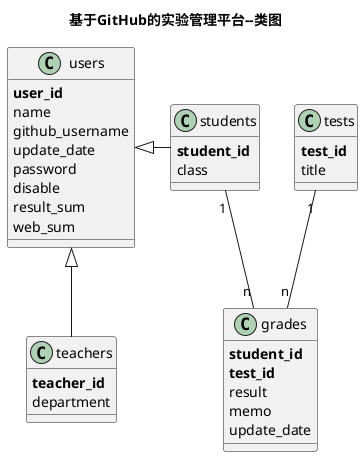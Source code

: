 @startuml
title 基于GitHub的实验管理平台--类图
class users {
    <b>user_id</b>
    name
    github_username
    update_date
    password
    disable
    result_sum
    web_sum
}
class teachers{
    <b>teacher_id</b>
    department
}
class students{
    <b>student_id</b>
    class
}
users <|- students
users <|-- teachers
class grades {
    <b>student_id</b>
    <b>test_id</b>
    result
    memo
    update_date
}

class tests {
    <b>test_id</b>
    title
}

students "1" -- "n"  grades
tests "1" -- "n"  grades


@enduml